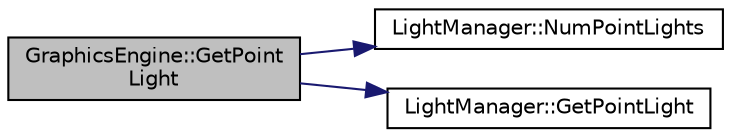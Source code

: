 digraph "GraphicsEngine::GetPointLight"
{
 // LATEX_PDF_SIZE
  edge [fontname="Helvetica",fontsize="10",labelfontname="Helvetica",labelfontsize="10"];
  node [fontname="Helvetica",fontsize="10",shape=record];
  rankdir="LR";
  Node331 [label="GraphicsEngine::GetPoint\lLight",height=0.2,width=0.4,color="black", fillcolor="grey75", style="filled", fontcolor="black",tooltip=" "];
  Node331 -> Node332 [color="midnightblue",fontsize="10",style="solid",fontname="Helvetica"];
  Node332 [label="LightManager::NumPointLights",height=0.2,width=0.4,color="black", fillcolor="white", style="filled",URL="$class_light_manager.html#ab36a34da5749813d3739467ab717f8a0",tooltip=" "];
  Node331 -> Node333 [color="midnightblue",fontsize="10",style="solid",fontname="Helvetica"];
  Node333 [label="LightManager::GetPointLight",height=0.2,width=0.4,color="black", fillcolor="white", style="filled",URL="$class_light_manager.html#ab7e71485d297025ffc6b56087316803f",tooltip=" "];
}
